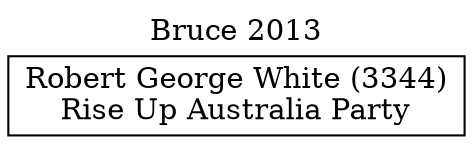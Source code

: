 // House preference flow
digraph "Robert George White (3344)_Bruce_2013" {
	graph [label="Bruce 2013" labelloc=t mclimit=10]
	node [shape=box]
	"Robert George White (3344)" [label="Robert George White (3344)
Rise Up Australia Party"]
}
